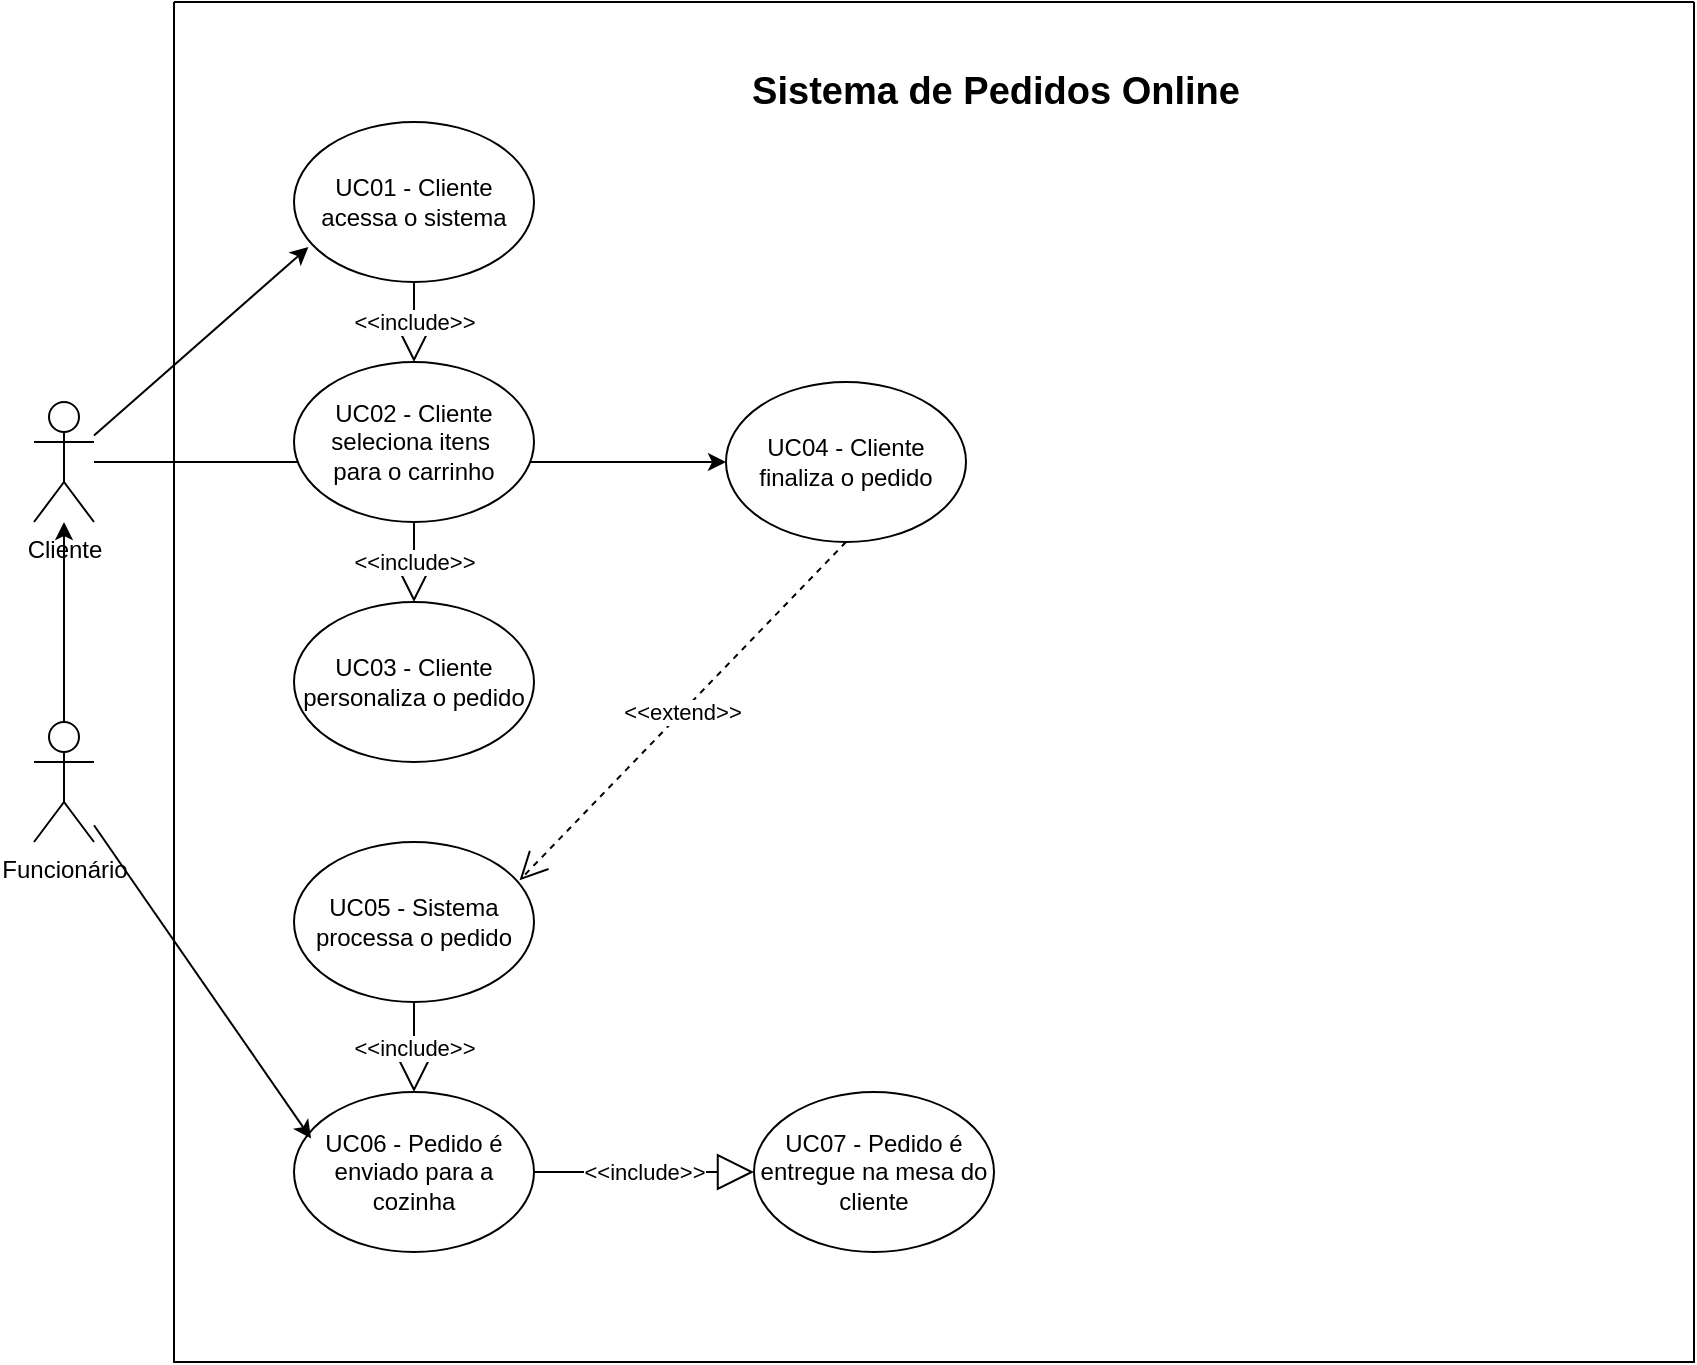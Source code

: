 <mxfile version="24.8.3">
  <diagram name="Página-1" id="I4KFYu_oH2y2ZW3LKo4p">
    <mxGraphModel grid="1" page="1" gridSize="10" guides="1" tooltips="1" connect="1" arrows="1" fold="1" pageScale="1" pageWidth="827" pageHeight="1169" math="0" shadow="0">
      <root>
        <mxCell id="0" />
        <mxCell id="1" parent="0" />
        <mxCell id="-z17seQ5oS_XUyMgHpEa-47" value="" style="edgeStyle=orthogonalEdgeStyle;rounded=0;orthogonalLoop=1;jettySize=auto;html=1;entryX=0;entryY=0.5;entryDx=0;entryDy=0;" edge="1" parent="1" source="-z17seQ5oS_XUyMgHpEa-1" target="-z17seQ5oS_XUyMgHpEa-11">
          <mxGeometry relative="1" as="geometry" />
        </mxCell>
        <mxCell id="-z17seQ5oS_XUyMgHpEa-1" value="Cliente" style="shape=umlActor;verticalLabelPosition=bottom;verticalAlign=top;html=1;outlineConnect=0;" vertex="1" parent="1">
          <mxGeometry x="70" y="210" width="30" height="60" as="geometry" />
        </mxCell>
        <mxCell id="-z17seQ5oS_XUyMgHpEa-5" value="" style="swimlane;startSize=0;" vertex="1" parent="1">
          <mxGeometry x="140" y="10" width="760" height="680" as="geometry" />
        </mxCell>
        <mxCell id="-z17seQ5oS_XUyMgHpEa-6" value="&lt;b&gt;&lt;font style=&quot;font-size: 19px;&quot;&gt;Sistema de Pedidos Online&lt;/font&gt;&lt;/b&gt;" style="text;html=1;align=center;verticalAlign=middle;whiteSpace=wrap;rounded=0;" vertex="1" parent="-z17seQ5oS_XUyMgHpEa-5">
          <mxGeometry x="276" y="30" width="270" height="30" as="geometry" />
        </mxCell>
        <mxCell id="-z17seQ5oS_XUyMgHpEa-2" value="UC01 - Cliente acessa o sistema" style="ellipse;whiteSpace=wrap;html=1;" vertex="1" parent="-z17seQ5oS_XUyMgHpEa-5">
          <mxGeometry x="60" y="60" width="120" height="80" as="geometry" />
        </mxCell>
        <mxCell id="-z17seQ5oS_XUyMgHpEa-7" value="UC02 - Cliente seleciona itens&amp;nbsp;&lt;div&gt;para o carrinho&lt;/div&gt;" style="ellipse;whiteSpace=wrap;html=1;" vertex="1" parent="-z17seQ5oS_XUyMgHpEa-5">
          <mxGeometry x="60" y="180" width="120" height="80" as="geometry" />
        </mxCell>
        <mxCell id="-z17seQ5oS_XUyMgHpEa-9" value="UC03 - Cliente personaliza o pedido" style="ellipse;whiteSpace=wrap;html=1;" vertex="1" parent="-z17seQ5oS_XUyMgHpEa-5">
          <mxGeometry x="60" y="300" width="120" height="80" as="geometry" />
        </mxCell>
        <mxCell id="-z17seQ5oS_XUyMgHpEa-11" value="UC04 - Cliente finaliza o pedido" style="ellipse;whiteSpace=wrap;html=1;" vertex="1" parent="-z17seQ5oS_XUyMgHpEa-5">
          <mxGeometry x="276" y="190" width="120" height="80" as="geometry" />
        </mxCell>
        <mxCell id="-z17seQ5oS_XUyMgHpEa-15" value="UC05 - Sistema processa o pedido" style="ellipse;whiteSpace=wrap;html=1;" vertex="1" parent="-z17seQ5oS_XUyMgHpEa-5">
          <mxGeometry x="60" y="420" width="120" height="80" as="geometry" />
        </mxCell>
        <mxCell id="-z17seQ5oS_XUyMgHpEa-20" value="UC06 - Pedido é enviado para a cozinha" style="ellipse;whiteSpace=wrap;html=1;" vertex="1" parent="-z17seQ5oS_XUyMgHpEa-5">
          <mxGeometry x="60" y="545" width="120" height="80" as="geometry" />
        </mxCell>
        <mxCell id="-z17seQ5oS_XUyMgHpEa-39" value="&amp;lt;&amp;lt;extend&amp;gt;&amp;gt;" style="endArrow=open;endSize=12;dashed=1;html=1;rounded=0;entryX=0.94;entryY=0.239;entryDx=0;entryDy=0;entryPerimeter=0;exitX=0.5;exitY=1;exitDx=0;exitDy=0;" edge="1" parent="-z17seQ5oS_XUyMgHpEa-5" source="-z17seQ5oS_XUyMgHpEa-11" target="-z17seQ5oS_XUyMgHpEa-15">
          <mxGeometry width="160" relative="1" as="geometry">
            <mxPoint x="178" y="326" as="sourcePoint" />
            <mxPoint x="293" y="266" as="targetPoint" />
          </mxGeometry>
        </mxCell>
        <mxCell id="-z17seQ5oS_XUyMgHpEa-40" value="&amp;lt;&amp;lt;include&amp;gt;&amp;gt;" style="endArrow=block;endSize=16;endFill=0;html=1;rounded=0;exitX=0.5;exitY=1;exitDx=0;exitDy=0;entryX=0.5;entryY=0;entryDx=0;entryDy=0;" edge="1" parent="-z17seQ5oS_XUyMgHpEa-5" source="-z17seQ5oS_XUyMgHpEa-2" target="-z17seQ5oS_XUyMgHpEa-7">
          <mxGeometry width="160" relative="1" as="geometry">
            <mxPoint x="130" y="270" as="sourcePoint" />
            <mxPoint x="290" y="270" as="targetPoint" />
          </mxGeometry>
        </mxCell>
        <mxCell id="-z17seQ5oS_XUyMgHpEa-42" value="&amp;lt;&amp;lt;include&amp;gt;&amp;gt;" style="endArrow=block;endSize=16;endFill=0;html=1;rounded=0;exitX=0.5;exitY=1;exitDx=0;exitDy=0;entryX=0.5;entryY=0;entryDx=0;entryDy=0;" edge="1" parent="-z17seQ5oS_XUyMgHpEa-5" source="-z17seQ5oS_XUyMgHpEa-7" target="-z17seQ5oS_XUyMgHpEa-9">
          <mxGeometry width="160" relative="1" as="geometry">
            <mxPoint x="130" y="150" as="sourcePoint" />
            <mxPoint x="130" y="190" as="targetPoint" />
          </mxGeometry>
        </mxCell>
        <mxCell id="-z17seQ5oS_XUyMgHpEa-43" value="&amp;lt;&amp;lt;include&amp;gt;&amp;gt;" style="endArrow=block;endSize=16;endFill=0;html=1;rounded=0;entryX=0.5;entryY=0;entryDx=0;entryDy=0;exitX=0.5;exitY=1;exitDx=0;exitDy=0;" edge="1" parent="-z17seQ5oS_XUyMgHpEa-5" source="-z17seQ5oS_XUyMgHpEa-15" target="-z17seQ5oS_XUyMgHpEa-20">
          <mxGeometry x="0.016" width="160" relative="1" as="geometry">
            <mxPoint x="120" y="510" as="sourcePoint" />
            <mxPoint x="140" y="190" as="targetPoint" />
            <mxPoint as="offset" />
          </mxGeometry>
        </mxCell>
        <mxCell id="-z17seQ5oS_XUyMgHpEa-45" value="UC07 - Pedido é entregue na mesa do cliente" style="ellipse;whiteSpace=wrap;html=1;" vertex="1" parent="-z17seQ5oS_XUyMgHpEa-5">
          <mxGeometry x="290" y="545" width="120" height="80" as="geometry" />
        </mxCell>
        <mxCell id="-z17seQ5oS_XUyMgHpEa-44" value="&amp;lt;&amp;lt;include&amp;gt;&amp;gt;" style="endArrow=block;endSize=16;endFill=0;html=1;rounded=0;entryX=0;entryY=0.5;entryDx=0;entryDy=0;exitX=1;exitY=0.5;exitDx=0;exitDy=0;" edge="1" parent="-z17seQ5oS_XUyMgHpEa-5" source="-z17seQ5oS_XUyMgHpEa-20" target="-z17seQ5oS_XUyMgHpEa-45">
          <mxGeometry width="160" relative="1" as="geometry">
            <mxPoint x="130" y="510" as="sourcePoint" />
            <mxPoint x="130" y="555" as="targetPoint" />
            <mxPoint as="offset" />
          </mxGeometry>
        </mxCell>
        <mxCell id="-z17seQ5oS_XUyMgHpEa-23" value="" style="edgeStyle=orthogonalEdgeStyle;rounded=0;orthogonalLoop=1;jettySize=auto;html=1;" edge="1" parent="1" source="-z17seQ5oS_XUyMgHpEa-17" target="-z17seQ5oS_XUyMgHpEa-1">
          <mxGeometry relative="1" as="geometry" />
        </mxCell>
        <mxCell id="-z17seQ5oS_XUyMgHpEa-17" value="Funcionário" style="shape=umlActor;verticalLabelPosition=bottom;verticalAlign=top;html=1;outlineConnect=0;" vertex="1" parent="1">
          <mxGeometry x="70" y="370" width="30" height="60" as="geometry" />
        </mxCell>
        <mxCell id="-z17seQ5oS_XUyMgHpEa-25" value="" style="endArrow=classic;html=1;rounded=0;entryX=0.06;entryY=0.782;entryDx=0;entryDy=0;entryPerimeter=0;" edge="1" parent="1" source="-z17seQ5oS_XUyMgHpEa-1" target="-z17seQ5oS_XUyMgHpEa-2">
          <mxGeometry width="50" height="50" relative="1" as="geometry">
            <mxPoint x="386" y="300" as="sourcePoint" />
            <mxPoint x="426" y="260" as="targetPoint" />
          </mxGeometry>
        </mxCell>
        <mxCell id="-z17seQ5oS_XUyMgHpEa-30" value="" style="endArrow=classic;html=1;rounded=0;entryX=0.071;entryY=0.291;entryDx=0;entryDy=0;entryPerimeter=0;" edge="1" parent="1" source="-z17seQ5oS_XUyMgHpEa-17" target="-z17seQ5oS_XUyMgHpEa-20">
          <mxGeometry width="50" height="50" relative="1" as="geometry">
            <mxPoint x="440" y="450" as="sourcePoint" />
            <mxPoint x="490" y="400" as="targetPoint" />
          </mxGeometry>
        </mxCell>
      </root>
    </mxGraphModel>
  </diagram>
</mxfile>
